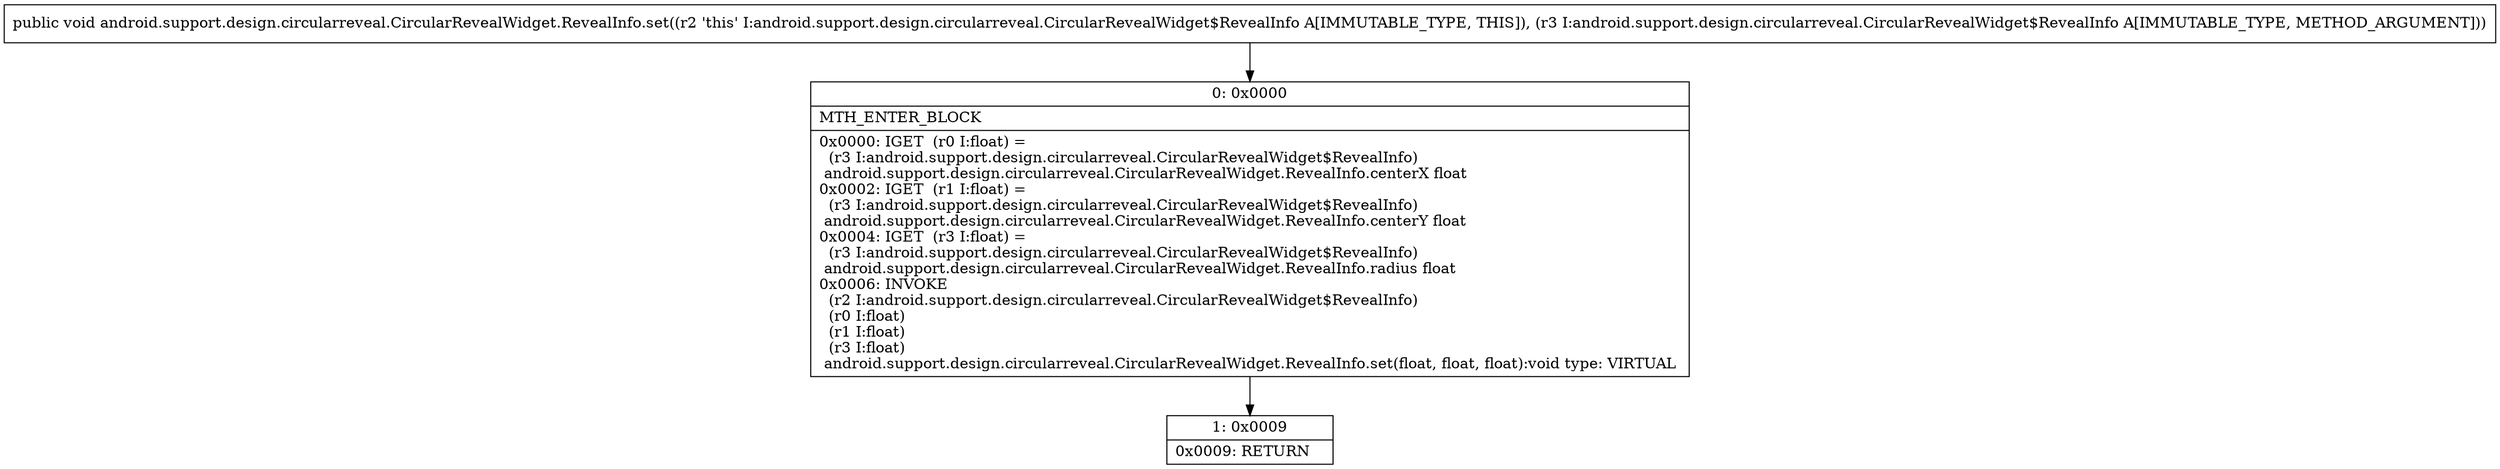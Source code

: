 digraph "CFG forandroid.support.design.circularreveal.CircularRevealWidget.RevealInfo.set(Landroid\/support\/design\/circularreveal\/CircularRevealWidget$RevealInfo;)V" {
Node_0 [shape=record,label="{0\:\ 0x0000|MTH_ENTER_BLOCK\l|0x0000: IGET  (r0 I:float) = \l  (r3 I:android.support.design.circularreveal.CircularRevealWidget$RevealInfo)\l android.support.design.circularreveal.CircularRevealWidget.RevealInfo.centerX float \l0x0002: IGET  (r1 I:float) = \l  (r3 I:android.support.design.circularreveal.CircularRevealWidget$RevealInfo)\l android.support.design.circularreveal.CircularRevealWidget.RevealInfo.centerY float \l0x0004: IGET  (r3 I:float) = \l  (r3 I:android.support.design.circularreveal.CircularRevealWidget$RevealInfo)\l android.support.design.circularreveal.CircularRevealWidget.RevealInfo.radius float \l0x0006: INVOKE  \l  (r2 I:android.support.design.circularreveal.CircularRevealWidget$RevealInfo)\l  (r0 I:float)\l  (r1 I:float)\l  (r3 I:float)\l android.support.design.circularreveal.CircularRevealWidget.RevealInfo.set(float, float, float):void type: VIRTUAL \l}"];
Node_1 [shape=record,label="{1\:\ 0x0009|0x0009: RETURN   \l}"];
MethodNode[shape=record,label="{public void android.support.design.circularreveal.CircularRevealWidget.RevealInfo.set((r2 'this' I:android.support.design.circularreveal.CircularRevealWidget$RevealInfo A[IMMUTABLE_TYPE, THIS]), (r3 I:android.support.design.circularreveal.CircularRevealWidget$RevealInfo A[IMMUTABLE_TYPE, METHOD_ARGUMENT])) }"];
MethodNode -> Node_0;
Node_0 -> Node_1;
}

